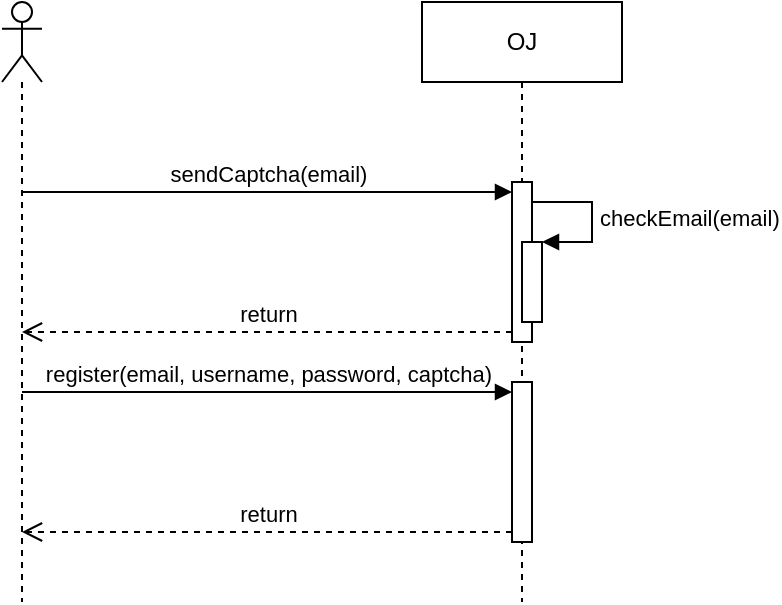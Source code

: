 <mxfile>
    <diagram name="Page-1" id="13e1069c-82ec-6db2-03f1-153e76fe0fe0">
        <mxGraphModel dx="539" dy="368" grid="1" gridSize="10" guides="1" tooltips="1" connect="1" arrows="1" fold="1" page="1" pageScale="1" pageWidth="1100" pageHeight="850" background="none" math="0" shadow="0">
            <root>
                <mxCell id="0"/>
                <mxCell id="1" parent="0"/>
                <mxCell id="8fNUzkZaQDa2qPdWEmUC-2" value="" style="shape=umlLifeline;perimeter=lifelinePerimeter;whiteSpace=wrap;html=1;container=1;dropTarget=0;collapsible=0;recursiveResize=0;outlineConnect=0;portConstraint=eastwest;newEdgeStyle={&quot;curved&quot;:0,&quot;rounded&quot;:0};participant=umlActor;" parent="1" vertex="1">
                    <mxGeometry x="290" y="160" width="20" height="300" as="geometry"/>
                </mxCell>
                <mxCell id="8fNUzkZaQDa2qPdWEmUC-3" value="OJ" style="shape=umlLifeline;perimeter=lifelinePerimeter;whiteSpace=wrap;html=1;container=1;dropTarget=0;collapsible=0;recursiveResize=0;outlineConnect=0;portConstraint=eastwest;newEdgeStyle={&quot;curved&quot;:0,&quot;rounded&quot;:0};" parent="1" vertex="1">
                    <mxGeometry x="500" y="160" width="100" height="300" as="geometry"/>
                </mxCell>
                <mxCell id="8fNUzkZaQDa2qPdWEmUC-14" value="" style="html=1;points=[[0,0,0,0,5],[0,1,0,0,-5],[1,0,0,0,5],[1,1,0,0,-5]];perimeter=orthogonalPerimeter;outlineConnect=0;targetShapes=umlLifeline;portConstraint=eastwest;newEdgeStyle={&quot;curved&quot;:0,&quot;rounded&quot;:0};" parent="8fNUzkZaQDa2qPdWEmUC-3" vertex="1">
                    <mxGeometry x="45" y="90" width="10" height="80" as="geometry"/>
                </mxCell>
                <mxCell id="8fNUzkZaQDa2qPdWEmUC-22" value="" style="html=1;points=[[0,0,0,0,5],[0,1,0,0,-5],[1,0,0,0,5],[1,1,0,0,-5]];perimeter=orthogonalPerimeter;outlineConnect=0;targetShapes=umlLifeline;portConstraint=eastwest;newEdgeStyle={&quot;curved&quot;:0,&quot;rounded&quot;:0};" parent="8fNUzkZaQDa2qPdWEmUC-3" vertex="1">
                    <mxGeometry x="45" y="190" width="10" height="80" as="geometry"/>
                </mxCell>
                <mxCell id="8fNUzkZaQDa2qPdWEmUC-23" value="register(email, username, password, captcha)" style="html=1;verticalAlign=bottom;endArrow=block;curved=0;rounded=0;entryX=0;entryY=0;entryDx=0;entryDy=5;" parent="1" source="8fNUzkZaQDa2qPdWEmUC-2" target="8fNUzkZaQDa2qPdWEmUC-22" edge="1">
                    <mxGeometry relative="1" as="geometry">
                        <mxPoint x="435" y="335" as="sourcePoint"/>
                    </mxGeometry>
                </mxCell>
                <mxCell id="8fNUzkZaQDa2qPdWEmUC-24" value="return" style="html=1;verticalAlign=bottom;endArrow=open;dashed=1;endSize=8;curved=0;rounded=0;exitX=0;exitY=1;exitDx=0;exitDy=-5;" parent="1" source="8fNUzkZaQDa2qPdWEmUC-22" target="8fNUzkZaQDa2qPdWEmUC-2" edge="1">
                    <mxGeometry relative="1" as="geometry">
                        <mxPoint x="435" y="405" as="targetPoint"/>
                    </mxGeometry>
                </mxCell>
                <mxCell id="8fNUzkZaQDa2qPdWEmUC-16" value="return" style="html=1;verticalAlign=bottom;endArrow=open;dashed=1;endSize=8;curved=0;rounded=0;exitX=0;exitY=1;exitDx=0;exitDy=-5;" parent="1" source="8fNUzkZaQDa2qPdWEmUC-14" target="8fNUzkZaQDa2qPdWEmUC-2" edge="1">
                    <mxGeometry relative="1" as="geometry">
                        <mxPoint x="340.1" y="295" as="targetPoint"/>
                    </mxGeometry>
                </mxCell>
                <mxCell id="8fNUzkZaQDa2qPdWEmUC-15" value="sendCaptcha(email)" style="html=1;verticalAlign=bottom;endArrow=block;curved=0;rounded=0;entryX=0;entryY=0;entryDx=0;entryDy=5;" parent="1" source="8fNUzkZaQDa2qPdWEmUC-2" target="8fNUzkZaQDa2qPdWEmUC-14" edge="1">
                    <mxGeometry relative="1" as="geometry">
                        <mxPoint x="340.1" y="225" as="sourcePoint"/>
                    </mxGeometry>
                </mxCell>
                <mxCell id="2" value="" style="html=1;points=[];perimeter=orthogonalPerimeter;" vertex="1" parent="1">
                    <mxGeometry x="550" y="280" width="10" height="40" as="geometry"/>
                </mxCell>
                <mxCell id="3" value="checkEmail(email)" style="edgeStyle=orthogonalEdgeStyle;html=1;align=left;spacingLeft=2;endArrow=block;rounded=0;entryX=1;entryY=0;" edge="1" target="2" parent="1" source="8fNUzkZaQDa2qPdWEmUC-14">
                    <mxGeometry relative="1" as="geometry">
                        <mxPoint x="555" y="360" as="sourcePoint"/>
                        <Array as="points">
                            <mxPoint x="585" y="260"/>
                            <mxPoint x="585" y="280"/>
                        </Array>
                    </mxGeometry>
                </mxCell>
            </root>
        </mxGraphModel>
    </diagram>
</mxfile>